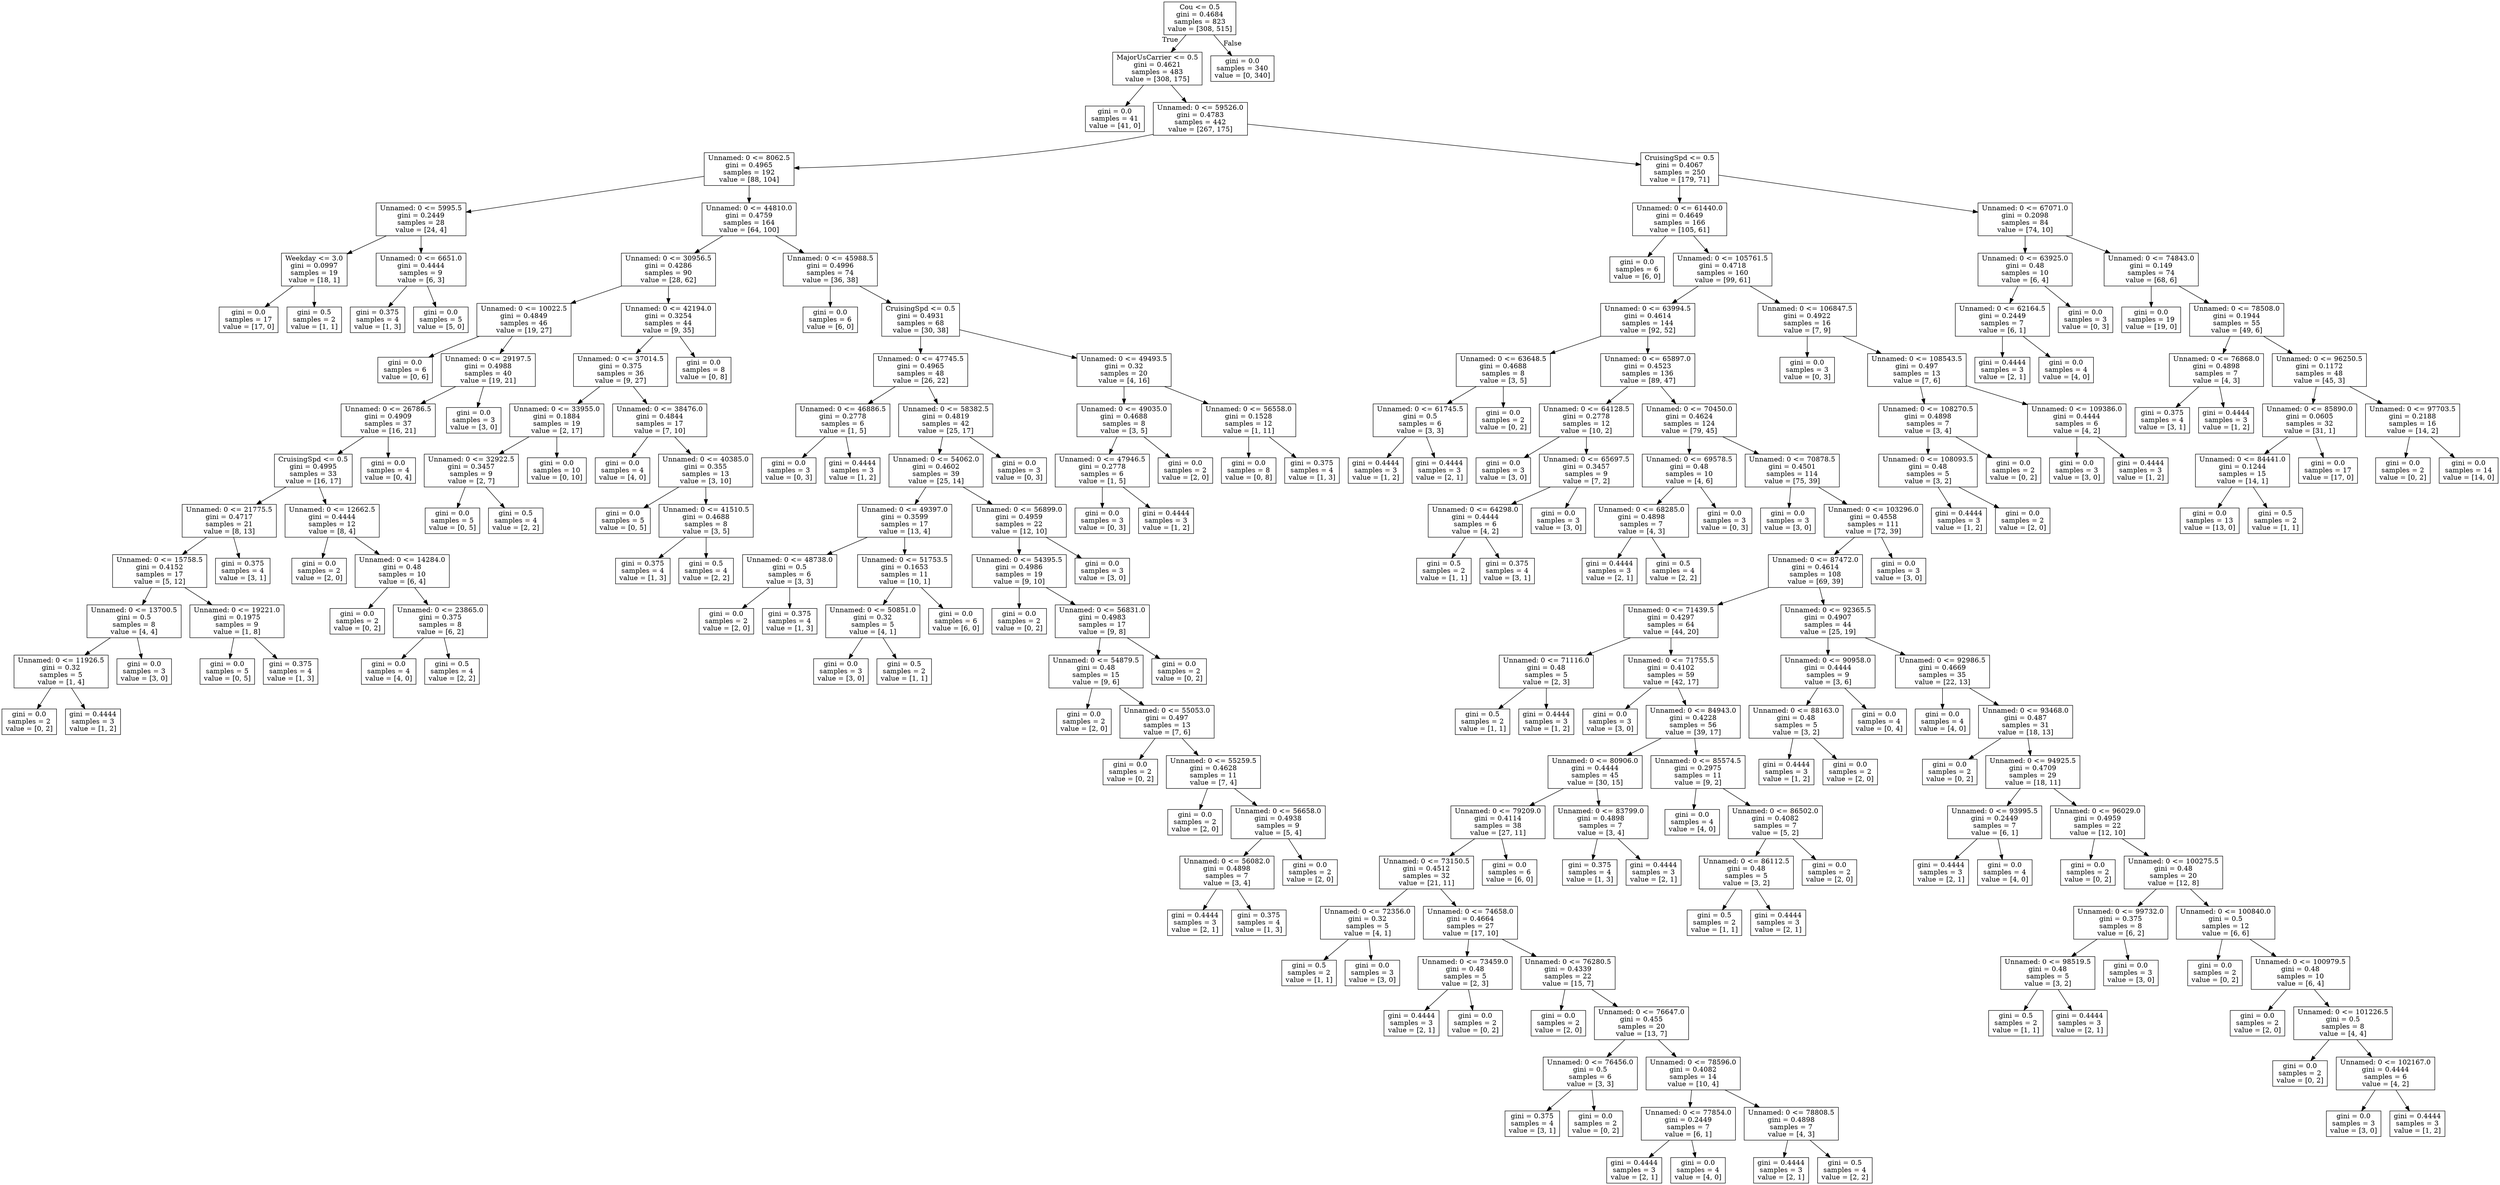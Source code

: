 digraph Tree {
node [shape=box] ;
0 [label="Cou <= 0.5\ngini = 0.4684\nsamples = 823\nvalue = [308, 515]"] ;
1 [label="MajorUsCarrier <= 0.5\ngini = 0.4621\nsamples = 483\nvalue = [308, 175]"] ;
0 -> 1 [labeldistance=2.5, labelangle=45, headlabel="True"] ;
2 [label="gini = 0.0\nsamples = 41\nvalue = [41, 0]"] ;
1 -> 2 ;
3 [label="Unnamed: 0 <= 59526.0\ngini = 0.4783\nsamples = 442\nvalue = [267, 175]"] ;
1 -> 3 ;
4 [label="Unnamed: 0 <= 8062.5\ngini = 0.4965\nsamples = 192\nvalue = [88, 104]"] ;
3 -> 4 ;
5 [label="Unnamed: 0 <= 5995.5\ngini = 0.2449\nsamples = 28\nvalue = [24, 4]"] ;
4 -> 5 ;
6 [label="Weekday <= 3.0\ngini = 0.0997\nsamples = 19\nvalue = [18, 1]"] ;
5 -> 6 ;
7 [label="gini = 0.0\nsamples = 17\nvalue = [17, 0]"] ;
6 -> 7 ;
8 [label="gini = 0.5\nsamples = 2\nvalue = [1, 1]"] ;
6 -> 8 ;
9 [label="Unnamed: 0 <= 6651.0\ngini = 0.4444\nsamples = 9\nvalue = [6, 3]"] ;
5 -> 9 ;
10 [label="gini = 0.375\nsamples = 4\nvalue = [1, 3]"] ;
9 -> 10 ;
11 [label="gini = 0.0\nsamples = 5\nvalue = [5, 0]"] ;
9 -> 11 ;
12 [label="Unnamed: 0 <= 44810.0\ngini = 0.4759\nsamples = 164\nvalue = [64, 100]"] ;
4 -> 12 ;
13 [label="Unnamed: 0 <= 30956.5\ngini = 0.4286\nsamples = 90\nvalue = [28, 62]"] ;
12 -> 13 ;
14 [label="Unnamed: 0 <= 10022.5\ngini = 0.4849\nsamples = 46\nvalue = [19, 27]"] ;
13 -> 14 ;
15 [label="gini = 0.0\nsamples = 6\nvalue = [0, 6]"] ;
14 -> 15 ;
16 [label="Unnamed: 0 <= 29197.5\ngini = 0.4988\nsamples = 40\nvalue = [19, 21]"] ;
14 -> 16 ;
17 [label="Unnamed: 0 <= 26786.5\ngini = 0.4909\nsamples = 37\nvalue = [16, 21]"] ;
16 -> 17 ;
18 [label="CruisingSpd <= 0.5\ngini = 0.4995\nsamples = 33\nvalue = [16, 17]"] ;
17 -> 18 ;
19 [label="Unnamed: 0 <= 21775.5\ngini = 0.4717\nsamples = 21\nvalue = [8, 13]"] ;
18 -> 19 ;
20 [label="Unnamed: 0 <= 15758.5\ngini = 0.4152\nsamples = 17\nvalue = [5, 12]"] ;
19 -> 20 ;
21 [label="Unnamed: 0 <= 13700.5\ngini = 0.5\nsamples = 8\nvalue = [4, 4]"] ;
20 -> 21 ;
22 [label="Unnamed: 0 <= 11926.5\ngini = 0.32\nsamples = 5\nvalue = [1, 4]"] ;
21 -> 22 ;
23 [label="gini = 0.0\nsamples = 2\nvalue = [0, 2]"] ;
22 -> 23 ;
24 [label="gini = 0.4444\nsamples = 3\nvalue = [1, 2]"] ;
22 -> 24 ;
25 [label="gini = 0.0\nsamples = 3\nvalue = [3, 0]"] ;
21 -> 25 ;
26 [label="Unnamed: 0 <= 19221.0\ngini = 0.1975\nsamples = 9\nvalue = [1, 8]"] ;
20 -> 26 ;
27 [label="gini = 0.0\nsamples = 5\nvalue = [0, 5]"] ;
26 -> 27 ;
28 [label="gini = 0.375\nsamples = 4\nvalue = [1, 3]"] ;
26 -> 28 ;
29 [label="gini = 0.375\nsamples = 4\nvalue = [3, 1]"] ;
19 -> 29 ;
30 [label="Unnamed: 0 <= 12662.5\ngini = 0.4444\nsamples = 12\nvalue = [8, 4]"] ;
18 -> 30 ;
31 [label="gini = 0.0\nsamples = 2\nvalue = [2, 0]"] ;
30 -> 31 ;
32 [label="Unnamed: 0 <= 14284.0\ngini = 0.48\nsamples = 10\nvalue = [6, 4]"] ;
30 -> 32 ;
33 [label="gini = 0.0\nsamples = 2\nvalue = [0, 2]"] ;
32 -> 33 ;
34 [label="Unnamed: 0 <= 23865.0\ngini = 0.375\nsamples = 8\nvalue = [6, 2]"] ;
32 -> 34 ;
35 [label="gini = 0.0\nsamples = 4\nvalue = [4, 0]"] ;
34 -> 35 ;
36 [label="gini = 0.5\nsamples = 4\nvalue = [2, 2]"] ;
34 -> 36 ;
37 [label="gini = 0.0\nsamples = 4\nvalue = [0, 4]"] ;
17 -> 37 ;
38 [label="gini = 0.0\nsamples = 3\nvalue = [3, 0]"] ;
16 -> 38 ;
39 [label="Unnamed: 0 <= 42194.0\ngini = 0.3254\nsamples = 44\nvalue = [9, 35]"] ;
13 -> 39 ;
40 [label="Unnamed: 0 <= 37014.5\ngini = 0.375\nsamples = 36\nvalue = [9, 27]"] ;
39 -> 40 ;
41 [label="Unnamed: 0 <= 33955.0\ngini = 0.1884\nsamples = 19\nvalue = [2, 17]"] ;
40 -> 41 ;
42 [label="Unnamed: 0 <= 32922.5\ngini = 0.3457\nsamples = 9\nvalue = [2, 7]"] ;
41 -> 42 ;
43 [label="gini = 0.0\nsamples = 5\nvalue = [0, 5]"] ;
42 -> 43 ;
44 [label="gini = 0.5\nsamples = 4\nvalue = [2, 2]"] ;
42 -> 44 ;
45 [label="gini = 0.0\nsamples = 10\nvalue = [0, 10]"] ;
41 -> 45 ;
46 [label="Unnamed: 0 <= 38476.0\ngini = 0.4844\nsamples = 17\nvalue = [7, 10]"] ;
40 -> 46 ;
47 [label="gini = 0.0\nsamples = 4\nvalue = [4, 0]"] ;
46 -> 47 ;
48 [label="Unnamed: 0 <= 40385.0\ngini = 0.355\nsamples = 13\nvalue = [3, 10]"] ;
46 -> 48 ;
49 [label="gini = 0.0\nsamples = 5\nvalue = [0, 5]"] ;
48 -> 49 ;
50 [label="Unnamed: 0 <= 41510.5\ngini = 0.4688\nsamples = 8\nvalue = [3, 5]"] ;
48 -> 50 ;
51 [label="gini = 0.375\nsamples = 4\nvalue = [1, 3]"] ;
50 -> 51 ;
52 [label="gini = 0.5\nsamples = 4\nvalue = [2, 2]"] ;
50 -> 52 ;
53 [label="gini = 0.0\nsamples = 8\nvalue = [0, 8]"] ;
39 -> 53 ;
54 [label="Unnamed: 0 <= 45988.5\ngini = 0.4996\nsamples = 74\nvalue = [36, 38]"] ;
12 -> 54 ;
55 [label="gini = 0.0\nsamples = 6\nvalue = [6, 0]"] ;
54 -> 55 ;
56 [label="CruisingSpd <= 0.5\ngini = 0.4931\nsamples = 68\nvalue = [30, 38]"] ;
54 -> 56 ;
57 [label="Unnamed: 0 <= 47745.5\ngini = 0.4965\nsamples = 48\nvalue = [26, 22]"] ;
56 -> 57 ;
58 [label="Unnamed: 0 <= 46886.5\ngini = 0.2778\nsamples = 6\nvalue = [1, 5]"] ;
57 -> 58 ;
59 [label="gini = 0.0\nsamples = 3\nvalue = [0, 3]"] ;
58 -> 59 ;
60 [label="gini = 0.4444\nsamples = 3\nvalue = [1, 2]"] ;
58 -> 60 ;
61 [label="Unnamed: 0 <= 58382.5\ngini = 0.4819\nsamples = 42\nvalue = [25, 17]"] ;
57 -> 61 ;
62 [label="Unnamed: 0 <= 54062.0\ngini = 0.4602\nsamples = 39\nvalue = [25, 14]"] ;
61 -> 62 ;
63 [label="Unnamed: 0 <= 49397.0\ngini = 0.3599\nsamples = 17\nvalue = [13, 4]"] ;
62 -> 63 ;
64 [label="Unnamed: 0 <= 48738.0\ngini = 0.5\nsamples = 6\nvalue = [3, 3]"] ;
63 -> 64 ;
65 [label="gini = 0.0\nsamples = 2\nvalue = [2, 0]"] ;
64 -> 65 ;
66 [label="gini = 0.375\nsamples = 4\nvalue = [1, 3]"] ;
64 -> 66 ;
67 [label="Unnamed: 0 <= 51753.5\ngini = 0.1653\nsamples = 11\nvalue = [10, 1]"] ;
63 -> 67 ;
68 [label="Unnamed: 0 <= 50851.0\ngini = 0.32\nsamples = 5\nvalue = [4, 1]"] ;
67 -> 68 ;
69 [label="gini = 0.0\nsamples = 3\nvalue = [3, 0]"] ;
68 -> 69 ;
70 [label="gini = 0.5\nsamples = 2\nvalue = [1, 1]"] ;
68 -> 70 ;
71 [label="gini = 0.0\nsamples = 6\nvalue = [6, 0]"] ;
67 -> 71 ;
72 [label="Unnamed: 0 <= 56899.0\ngini = 0.4959\nsamples = 22\nvalue = [12, 10]"] ;
62 -> 72 ;
73 [label="Unnamed: 0 <= 54395.5\ngini = 0.4986\nsamples = 19\nvalue = [9, 10]"] ;
72 -> 73 ;
74 [label="gini = 0.0\nsamples = 2\nvalue = [0, 2]"] ;
73 -> 74 ;
75 [label="Unnamed: 0 <= 56831.0\ngini = 0.4983\nsamples = 17\nvalue = [9, 8]"] ;
73 -> 75 ;
76 [label="Unnamed: 0 <= 54879.5\ngini = 0.48\nsamples = 15\nvalue = [9, 6]"] ;
75 -> 76 ;
77 [label="gini = 0.0\nsamples = 2\nvalue = [2, 0]"] ;
76 -> 77 ;
78 [label="Unnamed: 0 <= 55053.0\ngini = 0.497\nsamples = 13\nvalue = [7, 6]"] ;
76 -> 78 ;
79 [label="gini = 0.0\nsamples = 2\nvalue = [0, 2]"] ;
78 -> 79 ;
80 [label="Unnamed: 0 <= 55259.5\ngini = 0.4628\nsamples = 11\nvalue = [7, 4]"] ;
78 -> 80 ;
81 [label="gini = 0.0\nsamples = 2\nvalue = [2, 0]"] ;
80 -> 81 ;
82 [label="Unnamed: 0 <= 56658.0\ngini = 0.4938\nsamples = 9\nvalue = [5, 4]"] ;
80 -> 82 ;
83 [label="Unnamed: 0 <= 56082.0\ngini = 0.4898\nsamples = 7\nvalue = [3, 4]"] ;
82 -> 83 ;
84 [label="gini = 0.4444\nsamples = 3\nvalue = [2, 1]"] ;
83 -> 84 ;
85 [label="gini = 0.375\nsamples = 4\nvalue = [1, 3]"] ;
83 -> 85 ;
86 [label="gini = 0.0\nsamples = 2\nvalue = [2, 0]"] ;
82 -> 86 ;
87 [label="gini = 0.0\nsamples = 2\nvalue = [0, 2]"] ;
75 -> 87 ;
88 [label="gini = 0.0\nsamples = 3\nvalue = [3, 0]"] ;
72 -> 88 ;
89 [label="gini = 0.0\nsamples = 3\nvalue = [0, 3]"] ;
61 -> 89 ;
90 [label="Unnamed: 0 <= 49493.5\ngini = 0.32\nsamples = 20\nvalue = [4, 16]"] ;
56 -> 90 ;
91 [label="Unnamed: 0 <= 49035.0\ngini = 0.4688\nsamples = 8\nvalue = [3, 5]"] ;
90 -> 91 ;
92 [label="Unnamed: 0 <= 47946.5\ngini = 0.2778\nsamples = 6\nvalue = [1, 5]"] ;
91 -> 92 ;
93 [label="gini = 0.0\nsamples = 3\nvalue = [0, 3]"] ;
92 -> 93 ;
94 [label="gini = 0.4444\nsamples = 3\nvalue = [1, 2]"] ;
92 -> 94 ;
95 [label="gini = 0.0\nsamples = 2\nvalue = [2, 0]"] ;
91 -> 95 ;
96 [label="Unnamed: 0 <= 56558.0\ngini = 0.1528\nsamples = 12\nvalue = [1, 11]"] ;
90 -> 96 ;
97 [label="gini = 0.0\nsamples = 8\nvalue = [0, 8]"] ;
96 -> 97 ;
98 [label="gini = 0.375\nsamples = 4\nvalue = [1, 3]"] ;
96 -> 98 ;
99 [label="CruisingSpd <= 0.5\ngini = 0.4067\nsamples = 250\nvalue = [179, 71]"] ;
3 -> 99 ;
100 [label="Unnamed: 0 <= 61440.0\ngini = 0.4649\nsamples = 166\nvalue = [105, 61]"] ;
99 -> 100 ;
101 [label="gini = 0.0\nsamples = 6\nvalue = [6, 0]"] ;
100 -> 101 ;
102 [label="Unnamed: 0 <= 105761.5\ngini = 0.4718\nsamples = 160\nvalue = [99, 61]"] ;
100 -> 102 ;
103 [label="Unnamed: 0 <= 63994.5\ngini = 0.4614\nsamples = 144\nvalue = [92, 52]"] ;
102 -> 103 ;
104 [label="Unnamed: 0 <= 63648.5\ngini = 0.4688\nsamples = 8\nvalue = [3, 5]"] ;
103 -> 104 ;
105 [label="Unnamed: 0 <= 61745.5\ngini = 0.5\nsamples = 6\nvalue = [3, 3]"] ;
104 -> 105 ;
106 [label="gini = 0.4444\nsamples = 3\nvalue = [1, 2]"] ;
105 -> 106 ;
107 [label="gini = 0.4444\nsamples = 3\nvalue = [2, 1]"] ;
105 -> 107 ;
108 [label="gini = 0.0\nsamples = 2\nvalue = [0, 2]"] ;
104 -> 108 ;
109 [label="Unnamed: 0 <= 65897.0\ngini = 0.4523\nsamples = 136\nvalue = [89, 47]"] ;
103 -> 109 ;
110 [label="Unnamed: 0 <= 64128.5\ngini = 0.2778\nsamples = 12\nvalue = [10, 2]"] ;
109 -> 110 ;
111 [label="gini = 0.0\nsamples = 3\nvalue = [3, 0]"] ;
110 -> 111 ;
112 [label="Unnamed: 0 <= 65697.5\ngini = 0.3457\nsamples = 9\nvalue = [7, 2]"] ;
110 -> 112 ;
113 [label="Unnamed: 0 <= 64298.0\ngini = 0.4444\nsamples = 6\nvalue = [4, 2]"] ;
112 -> 113 ;
114 [label="gini = 0.5\nsamples = 2\nvalue = [1, 1]"] ;
113 -> 114 ;
115 [label="gini = 0.375\nsamples = 4\nvalue = [3, 1]"] ;
113 -> 115 ;
116 [label="gini = 0.0\nsamples = 3\nvalue = [3, 0]"] ;
112 -> 116 ;
117 [label="Unnamed: 0 <= 70450.0\ngini = 0.4624\nsamples = 124\nvalue = [79, 45]"] ;
109 -> 117 ;
118 [label="Unnamed: 0 <= 69578.5\ngini = 0.48\nsamples = 10\nvalue = [4, 6]"] ;
117 -> 118 ;
119 [label="Unnamed: 0 <= 68285.0\ngini = 0.4898\nsamples = 7\nvalue = [4, 3]"] ;
118 -> 119 ;
120 [label="gini = 0.4444\nsamples = 3\nvalue = [2, 1]"] ;
119 -> 120 ;
121 [label="gini = 0.5\nsamples = 4\nvalue = [2, 2]"] ;
119 -> 121 ;
122 [label="gini = 0.0\nsamples = 3\nvalue = [0, 3]"] ;
118 -> 122 ;
123 [label="Unnamed: 0 <= 70878.5\ngini = 0.4501\nsamples = 114\nvalue = [75, 39]"] ;
117 -> 123 ;
124 [label="gini = 0.0\nsamples = 3\nvalue = [3, 0]"] ;
123 -> 124 ;
125 [label="Unnamed: 0 <= 103296.0\ngini = 0.4558\nsamples = 111\nvalue = [72, 39]"] ;
123 -> 125 ;
126 [label="Unnamed: 0 <= 87472.0\ngini = 0.4614\nsamples = 108\nvalue = [69, 39]"] ;
125 -> 126 ;
127 [label="Unnamed: 0 <= 71439.5\ngini = 0.4297\nsamples = 64\nvalue = [44, 20]"] ;
126 -> 127 ;
128 [label="Unnamed: 0 <= 71116.0\ngini = 0.48\nsamples = 5\nvalue = [2, 3]"] ;
127 -> 128 ;
129 [label="gini = 0.5\nsamples = 2\nvalue = [1, 1]"] ;
128 -> 129 ;
130 [label="gini = 0.4444\nsamples = 3\nvalue = [1, 2]"] ;
128 -> 130 ;
131 [label="Unnamed: 0 <= 71755.5\ngini = 0.4102\nsamples = 59\nvalue = [42, 17]"] ;
127 -> 131 ;
132 [label="gini = 0.0\nsamples = 3\nvalue = [3, 0]"] ;
131 -> 132 ;
133 [label="Unnamed: 0 <= 84943.0\ngini = 0.4228\nsamples = 56\nvalue = [39, 17]"] ;
131 -> 133 ;
134 [label="Unnamed: 0 <= 80906.0\ngini = 0.4444\nsamples = 45\nvalue = [30, 15]"] ;
133 -> 134 ;
135 [label="Unnamed: 0 <= 79209.0\ngini = 0.4114\nsamples = 38\nvalue = [27, 11]"] ;
134 -> 135 ;
136 [label="Unnamed: 0 <= 73150.5\ngini = 0.4512\nsamples = 32\nvalue = [21, 11]"] ;
135 -> 136 ;
137 [label="Unnamed: 0 <= 72356.0\ngini = 0.32\nsamples = 5\nvalue = [4, 1]"] ;
136 -> 137 ;
138 [label="gini = 0.5\nsamples = 2\nvalue = [1, 1]"] ;
137 -> 138 ;
139 [label="gini = 0.0\nsamples = 3\nvalue = [3, 0]"] ;
137 -> 139 ;
140 [label="Unnamed: 0 <= 74658.0\ngini = 0.4664\nsamples = 27\nvalue = [17, 10]"] ;
136 -> 140 ;
141 [label="Unnamed: 0 <= 73459.0\ngini = 0.48\nsamples = 5\nvalue = [2, 3]"] ;
140 -> 141 ;
142 [label="gini = 0.4444\nsamples = 3\nvalue = [2, 1]"] ;
141 -> 142 ;
143 [label="gini = 0.0\nsamples = 2\nvalue = [0, 2]"] ;
141 -> 143 ;
144 [label="Unnamed: 0 <= 76280.5\ngini = 0.4339\nsamples = 22\nvalue = [15, 7]"] ;
140 -> 144 ;
145 [label="gini = 0.0\nsamples = 2\nvalue = [2, 0]"] ;
144 -> 145 ;
146 [label="Unnamed: 0 <= 76647.0\ngini = 0.455\nsamples = 20\nvalue = [13, 7]"] ;
144 -> 146 ;
147 [label="Unnamed: 0 <= 76456.0\ngini = 0.5\nsamples = 6\nvalue = [3, 3]"] ;
146 -> 147 ;
148 [label="gini = 0.375\nsamples = 4\nvalue = [3, 1]"] ;
147 -> 148 ;
149 [label="gini = 0.0\nsamples = 2\nvalue = [0, 2]"] ;
147 -> 149 ;
150 [label="Unnamed: 0 <= 78596.0\ngini = 0.4082\nsamples = 14\nvalue = [10, 4]"] ;
146 -> 150 ;
151 [label="Unnamed: 0 <= 77854.0\ngini = 0.2449\nsamples = 7\nvalue = [6, 1]"] ;
150 -> 151 ;
152 [label="gini = 0.4444\nsamples = 3\nvalue = [2, 1]"] ;
151 -> 152 ;
153 [label="gini = 0.0\nsamples = 4\nvalue = [4, 0]"] ;
151 -> 153 ;
154 [label="Unnamed: 0 <= 78808.5\ngini = 0.4898\nsamples = 7\nvalue = [4, 3]"] ;
150 -> 154 ;
155 [label="gini = 0.4444\nsamples = 3\nvalue = [2, 1]"] ;
154 -> 155 ;
156 [label="gini = 0.5\nsamples = 4\nvalue = [2, 2]"] ;
154 -> 156 ;
157 [label="gini = 0.0\nsamples = 6\nvalue = [6, 0]"] ;
135 -> 157 ;
158 [label="Unnamed: 0 <= 83799.0\ngini = 0.4898\nsamples = 7\nvalue = [3, 4]"] ;
134 -> 158 ;
159 [label="gini = 0.375\nsamples = 4\nvalue = [1, 3]"] ;
158 -> 159 ;
160 [label="gini = 0.4444\nsamples = 3\nvalue = [2, 1]"] ;
158 -> 160 ;
161 [label="Unnamed: 0 <= 85574.5\ngini = 0.2975\nsamples = 11\nvalue = [9, 2]"] ;
133 -> 161 ;
162 [label="gini = 0.0\nsamples = 4\nvalue = [4, 0]"] ;
161 -> 162 ;
163 [label="Unnamed: 0 <= 86502.0\ngini = 0.4082\nsamples = 7\nvalue = [5, 2]"] ;
161 -> 163 ;
164 [label="Unnamed: 0 <= 86112.5\ngini = 0.48\nsamples = 5\nvalue = [3, 2]"] ;
163 -> 164 ;
165 [label="gini = 0.5\nsamples = 2\nvalue = [1, 1]"] ;
164 -> 165 ;
166 [label="gini = 0.4444\nsamples = 3\nvalue = [2, 1]"] ;
164 -> 166 ;
167 [label="gini = 0.0\nsamples = 2\nvalue = [2, 0]"] ;
163 -> 167 ;
168 [label="Unnamed: 0 <= 92365.5\ngini = 0.4907\nsamples = 44\nvalue = [25, 19]"] ;
126 -> 168 ;
169 [label="Unnamed: 0 <= 90958.0\ngini = 0.4444\nsamples = 9\nvalue = [3, 6]"] ;
168 -> 169 ;
170 [label="Unnamed: 0 <= 88163.0\ngini = 0.48\nsamples = 5\nvalue = [3, 2]"] ;
169 -> 170 ;
171 [label="gini = 0.4444\nsamples = 3\nvalue = [1, 2]"] ;
170 -> 171 ;
172 [label="gini = 0.0\nsamples = 2\nvalue = [2, 0]"] ;
170 -> 172 ;
173 [label="gini = 0.0\nsamples = 4\nvalue = [0, 4]"] ;
169 -> 173 ;
174 [label="Unnamed: 0 <= 92986.5\ngini = 0.4669\nsamples = 35\nvalue = [22, 13]"] ;
168 -> 174 ;
175 [label="gini = 0.0\nsamples = 4\nvalue = [4, 0]"] ;
174 -> 175 ;
176 [label="Unnamed: 0 <= 93468.0\ngini = 0.487\nsamples = 31\nvalue = [18, 13]"] ;
174 -> 176 ;
177 [label="gini = 0.0\nsamples = 2\nvalue = [0, 2]"] ;
176 -> 177 ;
178 [label="Unnamed: 0 <= 94925.5\ngini = 0.4709\nsamples = 29\nvalue = [18, 11]"] ;
176 -> 178 ;
179 [label="Unnamed: 0 <= 93995.5\ngini = 0.2449\nsamples = 7\nvalue = [6, 1]"] ;
178 -> 179 ;
180 [label="gini = 0.4444\nsamples = 3\nvalue = [2, 1]"] ;
179 -> 180 ;
181 [label="gini = 0.0\nsamples = 4\nvalue = [4, 0]"] ;
179 -> 181 ;
182 [label="Unnamed: 0 <= 96029.0\ngini = 0.4959\nsamples = 22\nvalue = [12, 10]"] ;
178 -> 182 ;
183 [label="gini = 0.0\nsamples = 2\nvalue = [0, 2]"] ;
182 -> 183 ;
184 [label="Unnamed: 0 <= 100275.5\ngini = 0.48\nsamples = 20\nvalue = [12, 8]"] ;
182 -> 184 ;
185 [label="Unnamed: 0 <= 99732.0\ngini = 0.375\nsamples = 8\nvalue = [6, 2]"] ;
184 -> 185 ;
186 [label="Unnamed: 0 <= 98519.5\ngini = 0.48\nsamples = 5\nvalue = [3, 2]"] ;
185 -> 186 ;
187 [label="gini = 0.5\nsamples = 2\nvalue = [1, 1]"] ;
186 -> 187 ;
188 [label="gini = 0.4444\nsamples = 3\nvalue = [2, 1]"] ;
186 -> 188 ;
189 [label="gini = 0.0\nsamples = 3\nvalue = [3, 0]"] ;
185 -> 189 ;
190 [label="Unnamed: 0 <= 100840.0\ngini = 0.5\nsamples = 12\nvalue = [6, 6]"] ;
184 -> 190 ;
191 [label="gini = 0.0\nsamples = 2\nvalue = [0, 2]"] ;
190 -> 191 ;
192 [label="Unnamed: 0 <= 100979.5\ngini = 0.48\nsamples = 10\nvalue = [6, 4]"] ;
190 -> 192 ;
193 [label="gini = 0.0\nsamples = 2\nvalue = [2, 0]"] ;
192 -> 193 ;
194 [label="Unnamed: 0 <= 101226.5\ngini = 0.5\nsamples = 8\nvalue = [4, 4]"] ;
192 -> 194 ;
195 [label="gini = 0.0\nsamples = 2\nvalue = [0, 2]"] ;
194 -> 195 ;
196 [label="Unnamed: 0 <= 102167.0\ngini = 0.4444\nsamples = 6\nvalue = [4, 2]"] ;
194 -> 196 ;
197 [label="gini = 0.0\nsamples = 3\nvalue = [3, 0]"] ;
196 -> 197 ;
198 [label="gini = 0.4444\nsamples = 3\nvalue = [1, 2]"] ;
196 -> 198 ;
199 [label="gini = 0.0\nsamples = 3\nvalue = [3, 0]"] ;
125 -> 199 ;
200 [label="Unnamed: 0 <= 106847.5\ngini = 0.4922\nsamples = 16\nvalue = [7, 9]"] ;
102 -> 200 ;
201 [label="gini = 0.0\nsamples = 3\nvalue = [0, 3]"] ;
200 -> 201 ;
202 [label="Unnamed: 0 <= 108543.5\ngini = 0.497\nsamples = 13\nvalue = [7, 6]"] ;
200 -> 202 ;
203 [label="Unnamed: 0 <= 108270.5\ngini = 0.4898\nsamples = 7\nvalue = [3, 4]"] ;
202 -> 203 ;
204 [label="Unnamed: 0 <= 108093.5\ngini = 0.48\nsamples = 5\nvalue = [3, 2]"] ;
203 -> 204 ;
205 [label="gini = 0.4444\nsamples = 3\nvalue = [1, 2]"] ;
204 -> 205 ;
206 [label="gini = 0.0\nsamples = 2\nvalue = [2, 0]"] ;
204 -> 206 ;
207 [label="gini = 0.0\nsamples = 2\nvalue = [0, 2]"] ;
203 -> 207 ;
208 [label="Unnamed: 0 <= 109386.0\ngini = 0.4444\nsamples = 6\nvalue = [4, 2]"] ;
202 -> 208 ;
209 [label="gini = 0.0\nsamples = 3\nvalue = [3, 0]"] ;
208 -> 209 ;
210 [label="gini = 0.4444\nsamples = 3\nvalue = [1, 2]"] ;
208 -> 210 ;
211 [label="Unnamed: 0 <= 67071.0\ngini = 0.2098\nsamples = 84\nvalue = [74, 10]"] ;
99 -> 211 ;
212 [label="Unnamed: 0 <= 63925.0\ngini = 0.48\nsamples = 10\nvalue = [6, 4]"] ;
211 -> 212 ;
213 [label="Unnamed: 0 <= 62164.5\ngini = 0.2449\nsamples = 7\nvalue = [6, 1]"] ;
212 -> 213 ;
214 [label="gini = 0.4444\nsamples = 3\nvalue = [2, 1]"] ;
213 -> 214 ;
215 [label="gini = 0.0\nsamples = 4\nvalue = [4, 0]"] ;
213 -> 215 ;
216 [label="gini = 0.0\nsamples = 3\nvalue = [0, 3]"] ;
212 -> 216 ;
217 [label="Unnamed: 0 <= 74843.0\ngini = 0.149\nsamples = 74\nvalue = [68, 6]"] ;
211 -> 217 ;
218 [label="gini = 0.0\nsamples = 19\nvalue = [19, 0]"] ;
217 -> 218 ;
219 [label="Unnamed: 0 <= 78508.0\ngini = 0.1944\nsamples = 55\nvalue = [49, 6]"] ;
217 -> 219 ;
220 [label="Unnamed: 0 <= 76868.0\ngini = 0.4898\nsamples = 7\nvalue = [4, 3]"] ;
219 -> 220 ;
221 [label="gini = 0.375\nsamples = 4\nvalue = [3, 1]"] ;
220 -> 221 ;
222 [label="gini = 0.4444\nsamples = 3\nvalue = [1, 2]"] ;
220 -> 222 ;
223 [label="Unnamed: 0 <= 96250.5\ngini = 0.1172\nsamples = 48\nvalue = [45, 3]"] ;
219 -> 223 ;
224 [label="Unnamed: 0 <= 85890.0\ngini = 0.0605\nsamples = 32\nvalue = [31, 1]"] ;
223 -> 224 ;
225 [label="Unnamed: 0 <= 84441.0\ngini = 0.1244\nsamples = 15\nvalue = [14, 1]"] ;
224 -> 225 ;
226 [label="gini = 0.0\nsamples = 13\nvalue = [13, 0]"] ;
225 -> 226 ;
227 [label="gini = 0.5\nsamples = 2\nvalue = [1, 1]"] ;
225 -> 227 ;
228 [label="gini = 0.0\nsamples = 17\nvalue = [17, 0]"] ;
224 -> 228 ;
229 [label="Unnamed: 0 <= 97703.5\ngini = 0.2188\nsamples = 16\nvalue = [14, 2]"] ;
223 -> 229 ;
230 [label="gini = 0.0\nsamples = 2\nvalue = [0, 2]"] ;
229 -> 230 ;
231 [label="gini = 0.0\nsamples = 14\nvalue = [14, 0]"] ;
229 -> 231 ;
232 [label="gini = 0.0\nsamples = 340\nvalue = [0, 340]"] ;
0 -> 232 [labeldistance=2.5, labelangle=-45, headlabel="False"] ;
}